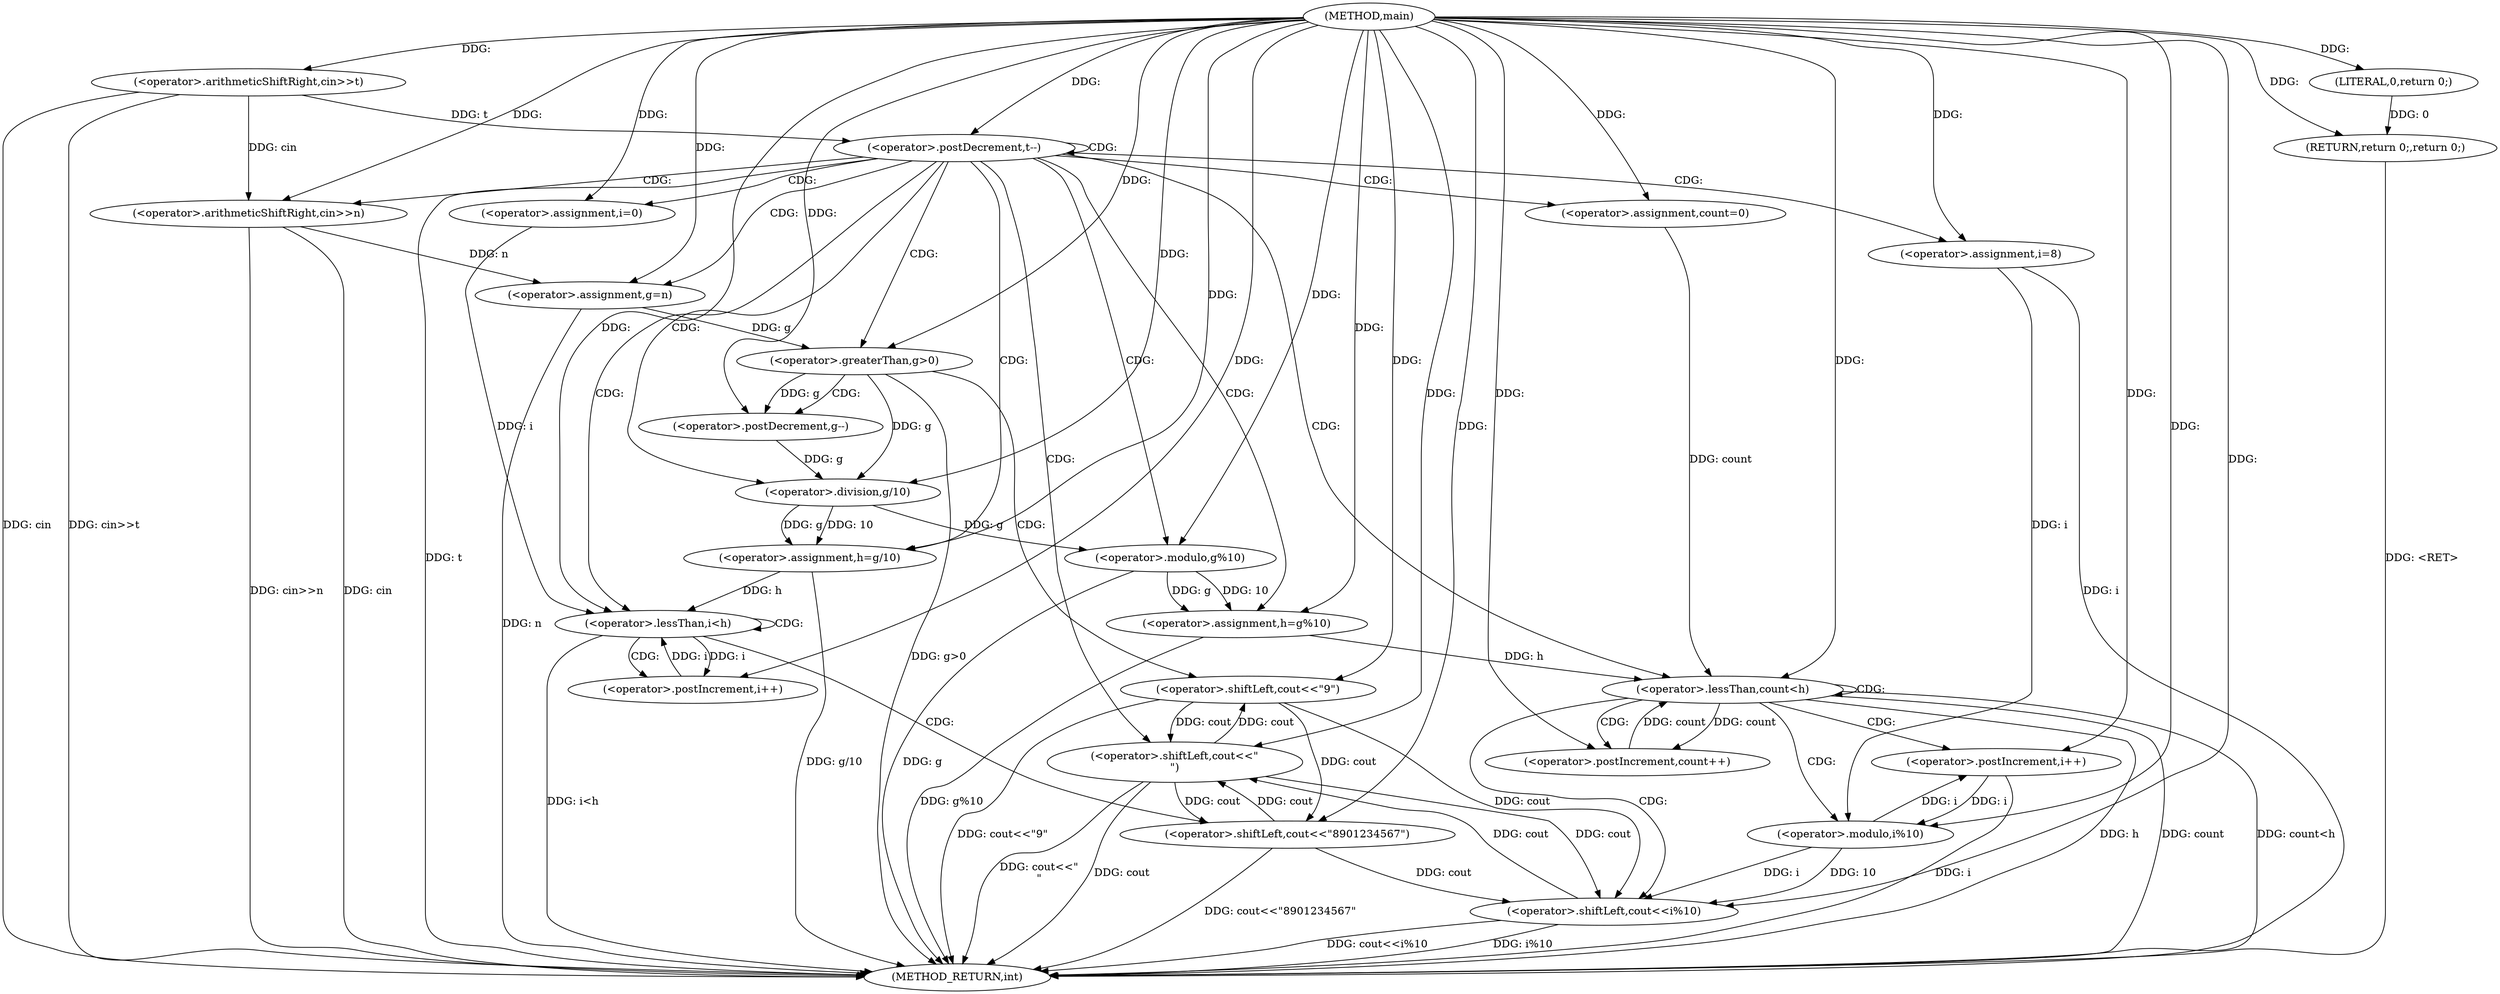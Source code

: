 digraph "main" {  
"1000102" [label = "(METHOD,main)" ]
"1000189" [label = "(METHOD_RETURN,int)" ]
"1000116" [label = "(<operator>.arithmeticShiftRight,cin>>t)" ]
"1000187" [label = "(RETURN,return 0;,return 0;)" ]
"1000120" [label = "(<operator>.postDecrement,t--)" ]
"1000188" [label = "(LITERAL,0,return 0;)" ]
"1000123" [label = "(<operator>.arithmeticShiftRight,cin>>n)" ]
"1000126" [label = "(<operator>.assignment,g=n)" ]
"1000139" [label = "(<operator>.assignment,h=g/10)" ]
"1000157" [label = "(<operator>.assignment,h=g%10)" ]
"1000184" [label = "(<operator>.shiftLeft,cout<<\"\n\")" ]
"1000130" [label = "(<operator>.greaterThan,g>0)" ]
"1000145" [label = "(<operator>.assignment,i=0)" ]
"1000148" [label = "(<operator>.lessThan,i<h)" ]
"1000151" [label = "(<operator>.postIncrement,i++)" ]
"1000170" [label = "(<operator>.lessThan,count<h)" ]
"1000134" [label = "(<operator>.shiftLeft,cout<<\"9\")" ]
"1000137" [label = "(<operator>.postDecrement,g--)" ]
"1000141" [label = "(<operator>.division,g/10)" ]
"1000154" [label = "(<operator>.shiftLeft,cout<<\"8901234567\")" ]
"1000159" [label = "(<operator>.modulo,g%10)" ]
"1000164" [label = "(<operator>.assignment,i=8)" ]
"1000167" [label = "(<operator>.assignment,count=0)" ]
"1000174" [label = "(<operator>.postIncrement,i++)" ]
"1000176" [label = "(<operator>.postIncrement,count++)" ]
"1000179" [label = "(<operator>.shiftLeft,cout<<i%10)" ]
"1000181" [label = "(<operator>.modulo,i%10)" ]
  "1000116" -> "1000189"  [ label = "DDG: cin"] 
  "1000116" -> "1000189"  [ label = "DDG: cin>>t"] 
  "1000120" -> "1000189"  [ label = "DDG: t"] 
  "1000123" -> "1000189"  [ label = "DDG: cin"] 
  "1000123" -> "1000189"  [ label = "DDG: cin>>n"] 
  "1000126" -> "1000189"  [ label = "DDG: n"] 
  "1000130" -> "1000189"  [ label = "DDG: g>0"] 
  "1000134" -> "1000189"  [ label = "DDG: cout<<\"9\""] 
  "1000139" -> "1000189"  [ label = "DDG: g/10"] 
  "1000148" -> "1000189"  [ label = "DDG: i<h"] 
  "1000159" -> "1000189"  [ label = "DDG: g"] 
  "1000157" -> "1000189"  [ label = "DDG: g%10"] 
  "1000164" -> "1000189"  [ label = "DDG: i"] 
  "1000170" -> "1000189"  [ label = "DDG: count"] 
  "1000170" -> "1000189"  [ label = "DDG: h"] 
  "1000170" -> "1000189"  [ label = "DDG: count<h"] 
  "1000184" -> "1000189"  [ label = "DDG: cout"] 
  "1000184" -> "1000189"  [ label = "DDG: cout<<\"\n\""] 
  "1000179" -> "1000189"  [ label = "DDG: i%10"] 
  "1000179" -> "1000189"  [ label = "DDG: cout<<i%10"] 
  "1000174" -> "1000189"  [ label = "DDG: i"] 
  "1000154" -> "1000189"  [ label = "DDG: cout<<\"8901234567\""] 
  "1000187" -> "1000189"  [ label = "DDG: <RET>"] 
  "1000188" -> "1000187"  [ label = "DDG: 0"] 
  "1000102" -> "1000187"  [ label = "DDG: "] 
  "1000102" -> "1000116"  [ label = "DDG: "] 
  "1000102" -> "1000188"  [ label = "DDG: "] 
  "1000116" -> "1000120"  [ label = "DDG: t"] 
  "1000102" -> "1000120"  [ label = "DDG: "] 
  "1000123" -> "1000126"  [ label = "DDG: n"] 
  "1000102" -> "1000126"  [ label = "DDG: "] 
  "1000141" -> "1000139"  [ label = "DDG: g"] 
  "1000141" -> "1000139"  [ label = "DDG: 10"] 
  "1000159" -> "1000157"  [ label = "DDG: 10"] 
  "1000159" -> "1000157"  [ label = "DDG: g"] 
  "1000116" -> "1000123"  [ label = "DDG: cin"] 
  "1000102" -> "1000123"  [ label = "DDG: "] 
  "1000102" -> "1000139"  [ label = "DDG: "] 
  "1000102" -> "1000145"  [ label = "DDG: "] 
  "1000102" -> "1000157"  [ label = "DDG: "] 
  "1000134" -> "1000184"  [ label = "DDG: cout"] 
  "1000179" -> "1000184"  [ label = "DDG: cout"] 
  "1000154" -> "1000184"  [ label = "DDG: cout"] 
  "1000102" -> "1000184"  [ label = "DDG: "] 
  "1000126" -> "1000130"  [ label = "DDG: g"] 
  "1000102" -> "1000130"  [ label = "DDG: "] 
  "1000130" -> "1000141"  [ label = "DDG: g"] 
  "1000137" -> "1000141"  [ label = "DDG: g"] 
  "1000102" -> "1000141"  [ label = "DDG: "] 
  "1000145" -> "1000148"  [ label = "DDG: i"] 
  "1000151" -> "1000148"  [ label = "DDG: i"] 
  "1000102" -> "1000148"  [ label = "DDG: "] 
  "1000139" -> "1000148"  [ label = "DDG: h"] 
  "1000148" -> "1000151"  [ label = "DDG: i"] 
  "1000102" -> "1000151"  [ label = "DDG: "] 
  "1000141" -> "1000159"  [ label = "DDG: g"] 
  "1000102" -> "1000159"  [ label = "DDG: "] 
  "1000102" -> "1000164"  [ label = "DDG: "] 
  "1000102" -> "1000167"  [ label = "DDG: "] 
  "1000167" -> "1000170"  [ label = "DDG: count"] 
  "1000176" -> "1000170"  [ label = "DDG: count"] 
  "1000102" -> "1000170"  [ label = "DDG: "] 
  "1000157" -> "1000170"  [ label = "DDG: h"] 
  "1000184" -> "1000134"  [ label = "DDG: cout"] 
  "1000102" -> "1000134"  [ label = "DDG: "] 
  "1000130" -> "1000137"  [ label = "DDG: g"] 
  "1000102" -> "1000137"  [ label = "DDG: "] 
  "1000134" -> "1000154"  [ label = "DDG: cout"] 
  "1000184" -> "1000154"  [ label = "DDG: cout"] 
  "1000102" -> "1000154"  [ label = "DDG: "] 
  "1000181" -> "1000174"  [ label = "DDG: i"] 
  "1000102" -> "1000174"  [ label = "DDG: "] 
  "1000170" -> "1000176"  [ label = "DDG: count"] 
  "1000102" -> "1000176"  [ label = "DDG: "] 
  "1000134" -> "1000179"  [ label = "DDG: cout"] 
  "1000184" -> "1000179"  [ label = "DDG: cout"] 
  "1000154" -> "1000179"  [ label = "DDG: cout"] 
  "1000102" -> "1000179"  [ label = "DDG: "] 
  "1000181" -> "1000179"  [ label = "DDG: i"] 
  "1000181" -> "1000179"  [ label = "DDG: 10"] 
  "1000164" -> "1000181"  [ label = "DDG: i"] 
  "1000174" -> "1000181"  [ label = "DDG: i"] 
  "1000102" -> "1000181"  [ label = "DDG: "] 
  "1000120" -> "1000164"  [ label = "CDG: "] 
  "1000120" -> "1000141"  [ label = "CDG: "] 
  "1000120" -> "1000139"  [ label = "CDG: "] 
  "1000120" -> "1000148"  [ label = "CDG: "] 
  "1000120" -> "1000157"  [ label = "CDG: "] 
  "1000120" -> "1000120"  [ label = "CDG: "] 
  "1000120" -> "1000159"  [ label = "CDG: "] 
  "1000120" -> "1000167"  [ label = "CDG: "] 
  "1000120" -> "1000126"  [ label = "CDG: "] 
  "1000120" -> "1000123"  [ label = "CDG: "] 
  "1000120" -> "1000145"  [ label = "CDG: "] 
  "1000120" -> "1000170"  [ label = "CDG: "] 
  "1000120" -> "1000184"  [ label = "CDG: "] 
  "1000120" -> "1000130"  [ label = "CDG: "] 
  "1000130" -> "1000137"  [ label = "CDG: "] 
  "1000130" -> "1000134"  [ label = "CDG: "] 
  "1000148" -> "1000148"  [ label = "CDG: "] 
  "1000148" -> "1000154"  [ label = "CDG: "] 
  "1000148" -> "1000151"  [ label = "CDG: "] 
  "1000170" -> "1000174"  [ label = "CDG: "] 
  "1000170" -> "1000170"  [ label = "CDG: "] 
  "1000170" -> "1000179"  [ label = "CDG: "] 
  "1000170" -> "1000176"  [ label = "CDG: "] 
  "1000170" -> "1000181"  [ label = "CDG: "] 
}
